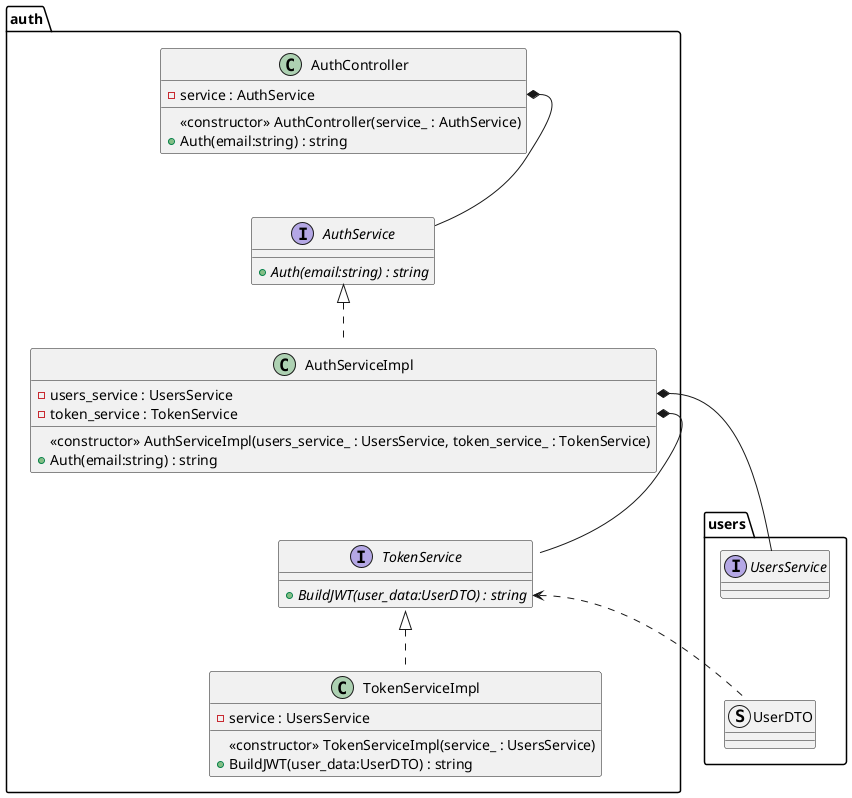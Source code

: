 ﻿@startuml

package "users" {
    interface UsersService
    struct UserDTO
    UsersService -[hidden]-> UserDTO
}

package "auth" {
    class AuthController {
        - service : AuthService
        <<constructor>> AuthController(service_ : AuthService)
        +Auth(email:string) : string

    }

    interface AuthService {
        +{abstract}Auth(email:string) : string
    }
    class AuthServiceImpl implements AuthService {
        - users_service : UsersService
        - token_service : TokenService
        <<constructor>> AuthServiceImpl(users_service_ : UsersService, token_service_ : TokenService)
        +Auth(email:string) : string
    }

    interface TokenService {
        +{abstract}BuildJWT(user_data:UserDTO) : string
    }
    class TokenServiceImpl implements TokenService {
        - service : UsersService
        <<constructor>> TokenServiceImpl(service_ : UsersService)
        +BuildJWT(user_data:UserDTO) : string
    }

    AuthController::service *-- AuthService
    AuthServiceImpl::users_service *-- UsersService
    AuthServiceImpl::token_service *-- TokenService
    TokenService::BuildJWT <.. UserDTO
}

@enduml
